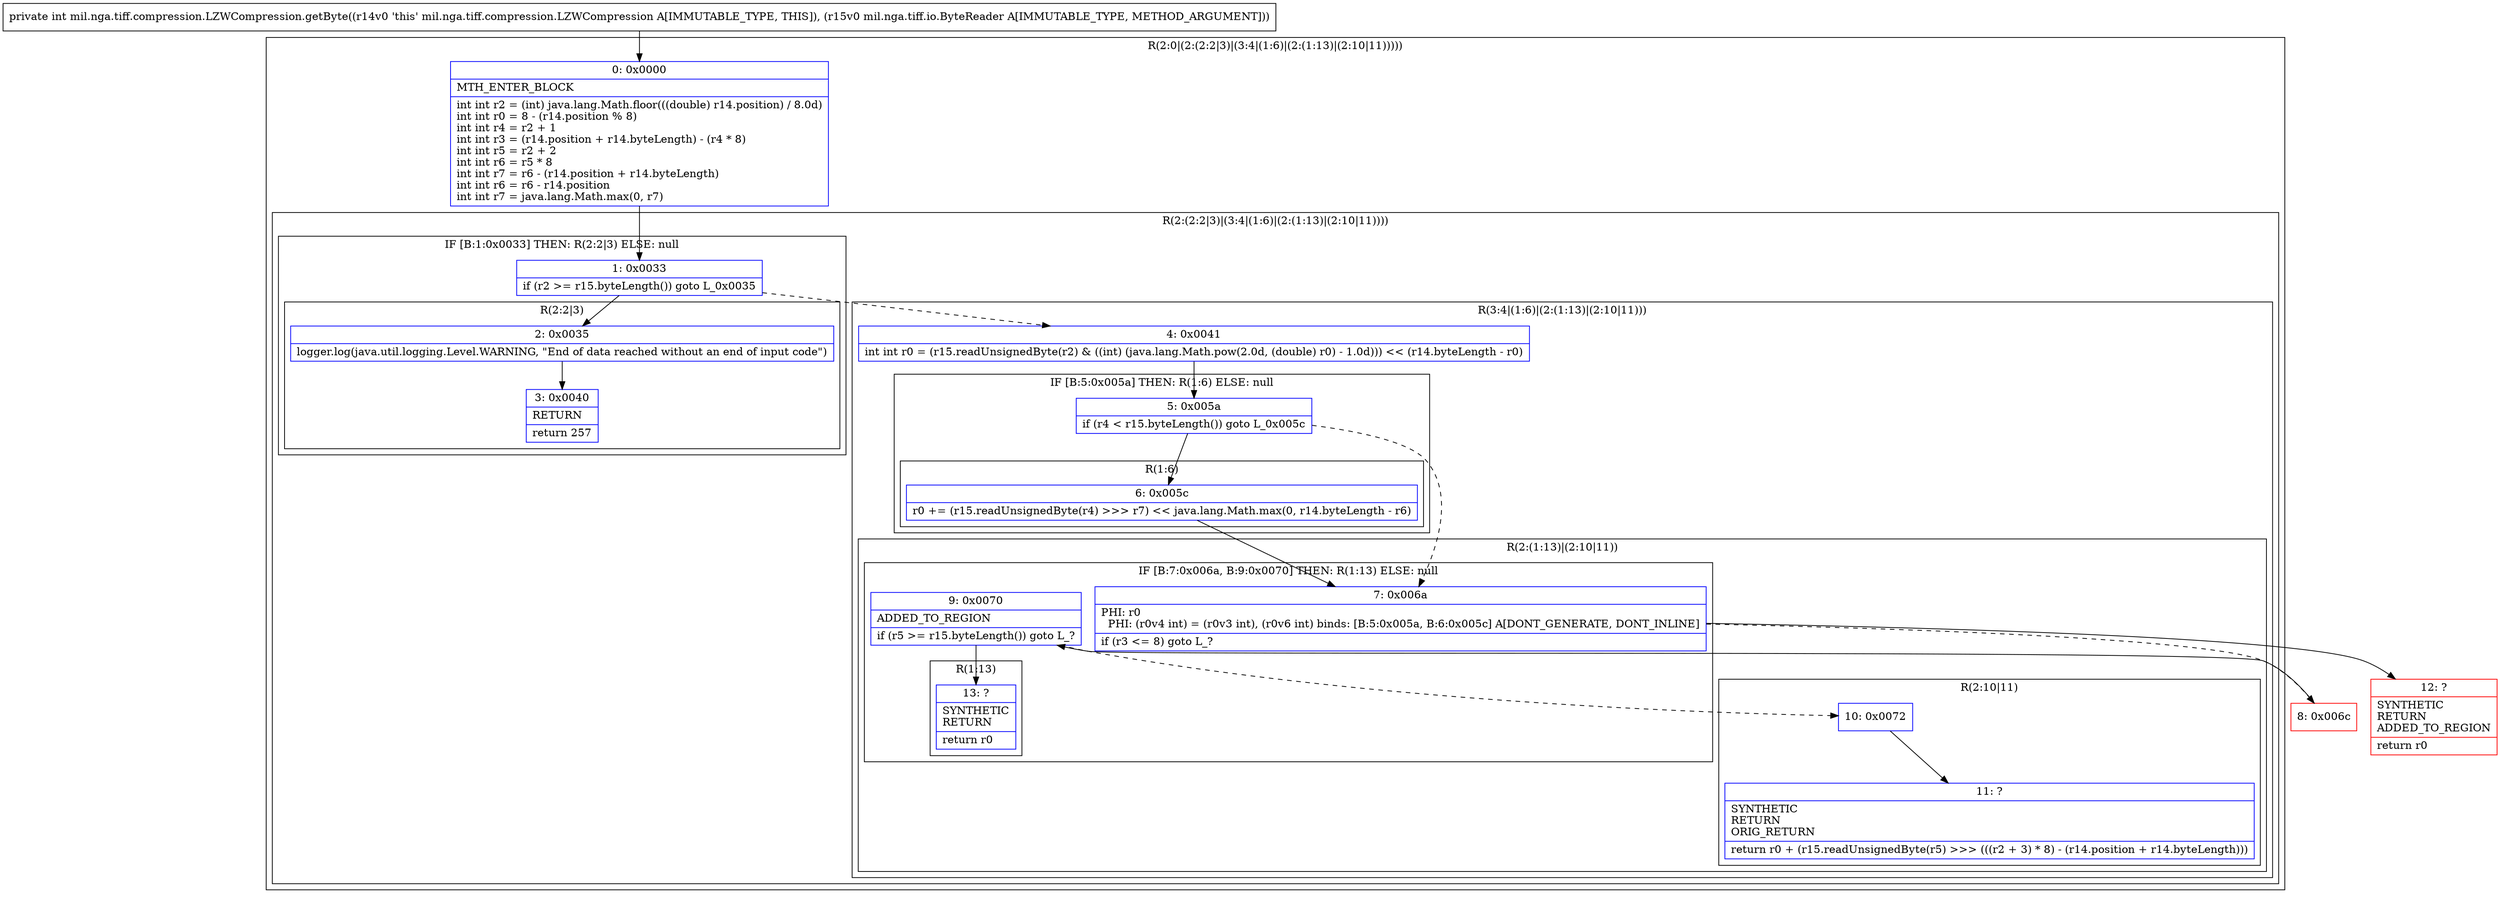 digraph "CFG formil.nga.tiff.compression.LZWCompression.getByte(Lmil\/nga\/tiff\/io\/ByteReader;)I" {
subgraph cluster_Region_681833427 {
label = "R(2:0|(2:(2:2|3)|(3:4|(1:6)|(2:(1:13)|(2:10|11)))))";
node [shape=record,color=blue];
Node_0 [shape=record,label="{0\:\ 0x0000|MTH_ENTER_BLOCK\l|int int r2 = (int) java.lang.Math.floor(((double) r14.position) \/ 8.0d)\lint int r0 = 8 \- (r14.position % 8)\lint int r4 = r2 + 1\lint int r3 = (r14.position + r14.byteLength) \- (r4 * 8)\lint int r5 = r2 + 2\lint int r6 = r5 * 8\lint int r7 = r6 \- (r14.position + r14.byteLength)\lint int r6 = r6 \- r14.position\lint int r7 = java.lang.Math.max(0, r7)\l}"];
subgraph cluster_Region_263020564 {
label = "R(2:(2:2|3)|(3:4|(1:6)|(2:(1:13)|(2:10|11))))";
node [shape=record,color=blue];
subgraph cluster_IfRegion_515602670 {
label = "IF [B:1:0x0033] THEN: R(2:2|3) ELSE: null";
node [shape=record,color=blue];
Node_1 [shape=record,label="{1\:\ 0x0033|if (r2 \>= r15.byteLength()) goto L_0x0035\l}"];
subgraph cluster_Region_763324745 {
label = "R(2:2|3)";
node [shape=record,color=blue];
Node_2 [shape=record,label="{2\:\ 0x0035|logger.log(java.util.logging.Level.WARNING, \"End of data reached without an end of input code\")\l}"];
Node_3 [shape=record,label="{3\:\ 0x0040|RETURN\l|return 257\l}"];
}
}
subgraph cluster_Region_1682639390 {
label = "R(3:4|(1:6)|(2:(1:13)|(2:10|11)))";
node [shape=record,color=blue];
Node_4 [shape=record,label="{4\:\ 0x0041|int int r0 = (r15.readUnsignedByte(r2) & ((int) (java.lang.Math.pow(2.0d, (double) r0) \- 1.0d))) \<\< (r14.byteLength \- r0)\l}"];
subgraph cluster_IfRegion_1346600582 {
label = "IF [B:5:0x005a] THEN: R(1:6) ELSE: null";
node [shape=record,color=blue];
Node_5 [shape=record,label="{5\:\ 0x005a|if (r4 \< r15.byteLength()) goto L_0x005c\l}"];
subgraph cluster_Region_368709736 {
label = "R(1:6)";
node [shape=record,color=blue];
Node_6 [shape=record,label="{6\:\ 0x005c|r0 += (r15.readUnsignedByte(r4) \>\>\> r7) \<\< java.lang.Math.max(0, r14.byteLength \- r6)\l}"];
}
}
subgraph cluster_Region_455633857 {
label = "R(2:(1:13)|(2:10|11))";
node [shape=record,color=blue];
subgraph cluster_IfRegion_694022963 {
label = "IF [B:7:0x006a, B:9:0x0070] THEN: R(1:13) ELSE: null";
node [shape=record,color=blue];
Node_7 [shape=record,label="{7\:\ 0x006a|PHI: r0 \l  PHI: (r0v4 int) = (r0v3 int), (r0v6 int) binds: [B:5:0x005a, B:6:0x005c] A[DONT_GENERATE, DONT_INLINE]\l|if (r3 \<= 8) goto L_?\l}"];
Node_9 [shape=record,label="{9\:\ 0x0070|ADDED_TO_REGION\l|if (r5 \>= r15.byteLength()) goto L_?\l}"];
subgraph cluster_Region_119309635 {
label = "R(1:13)";
node [shape=record,color=blue];
Node_13 [shape=record,label="{13\:\ ?|SYNTHETIC\lRETURN\l|return r0\l}"];
}
}
subgraph cluster_Region_1732850903 {
label = "R(2:10|11)";
node [shape=record,color=blue];
Node_10 [shape=record,label="{10\:\ 0x0072}"];
Node_11 [shape=record,label="{11\:\ ?|SYNTHETIC\lRETURN\lORIG_RETURN\l|return r0 + (r15.readUnsignedByte(r5) \>\>\> (((r2 + 3) * 8) \- (r14.position + r14.byteLength)))\l}"];
}
}
}
}
}
Node_8 [shape=record,color=red,label="{8\:\ 0x006c}"];
Node_12 [shape=record,color=red,label="{12\:\ ?|SYNTHETIC\lRETURN\lADDED_TO_REGION\l|return r0\l}"];
MethodNode[shape=record,label="{private int mil.nga.tiff.compression.LZWCompression.getByte((r14v0 'this' mil.nga.tiff.compression.LZWCompression A[IMMUTABLE_TYPE, THIS]), (r15v0 mil.nga.tiff.io.ByteReader A[IMMUTABLE_TYPE, METHOD_ARGUMENT])) }"];
MethodNode -> Node_0;
Node_0 -> Node_1;
Node_1 -> Node_2;
Node_1 -> Node_4[style=dashed];
Node_2 -> Node_3;
Node_4 -> Node_5;
Node_5 -> Node_6;
Node_5 -> Node_7[style=dashed];
Node_6 -> Node_7;
Node_7 -> Node_8[style=dashed];
Node_7 -> Node_12;
Node_9 -> Node_10[style=dashed];
Node_9 -> Node_13;
Node_10 -> Node_11;
Node_8 -> Node_9;
}

